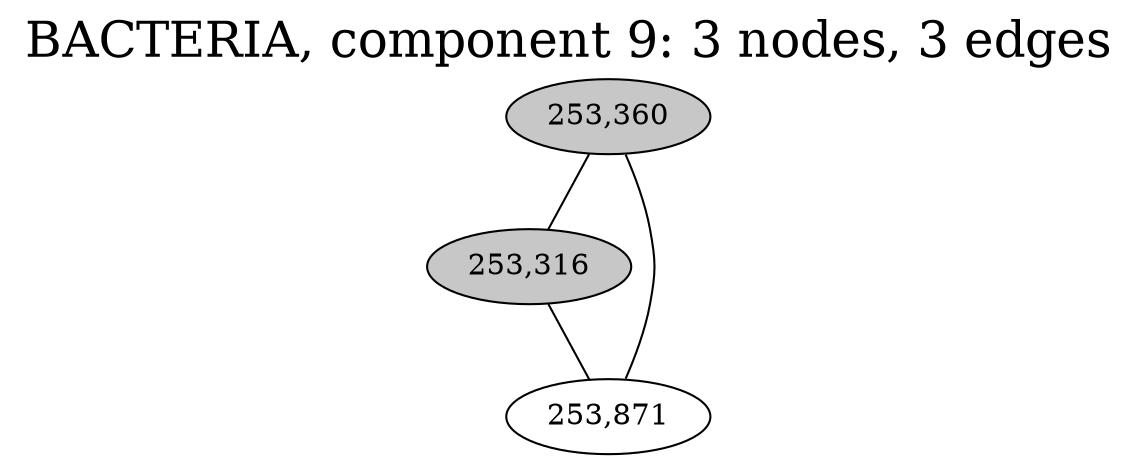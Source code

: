 graph BACTERIA_cc9 {
	overlap="prism50";
	outputorder="edgesfirst";
	label="BACTERIA, component 9: 3 nodes, 3 edges";
	labelloc="t";
	fontsize=24;
	"253,360" [style="filled", fillcolor="#c7c7c7", fontcolor="#000000"];
	"253,316" [style="filled", fillcolor="#c7c7c7", fontcolor="#000000"];
	"253,871" [style="filled", fillcolor="#ffffff", fontcolor="#000000"];
	"253,360" -- "253,316";
	"253,360" -- "253,871";
	"253,316" -- "253,871";
}